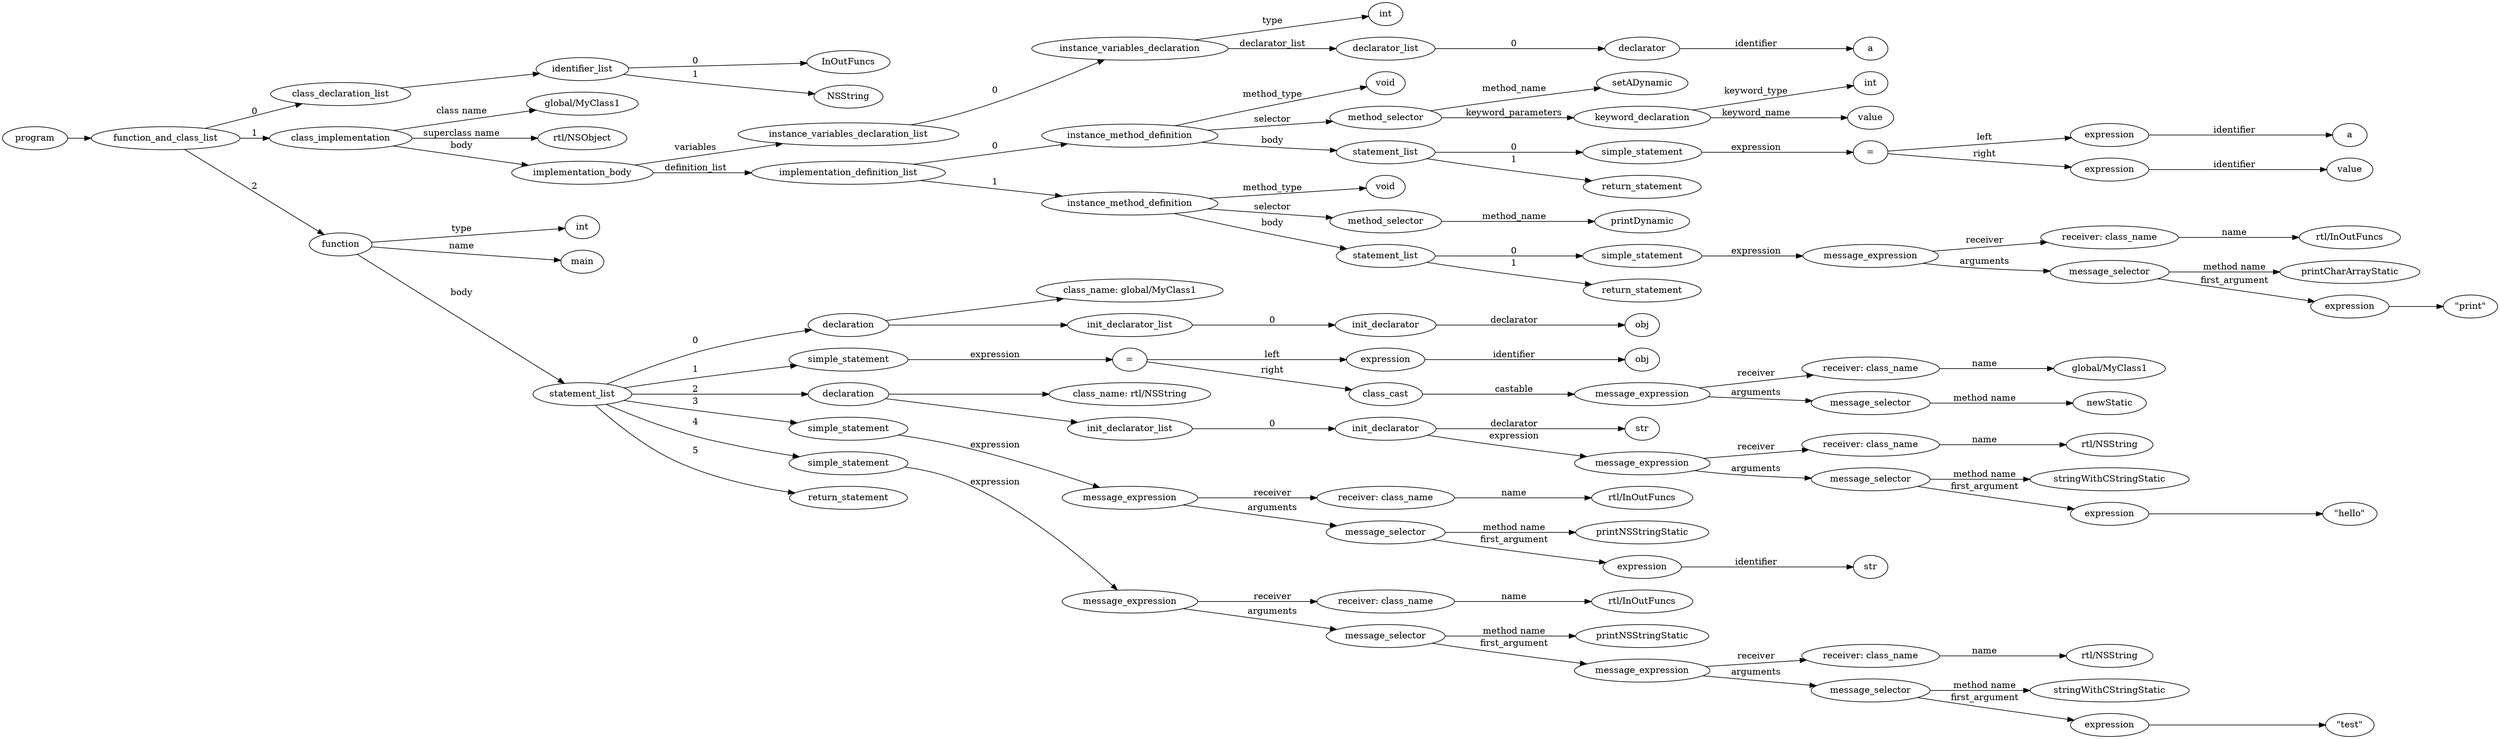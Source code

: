digraph ObjectiveC { rankdir="LR";
61[label="program"];
61->2;
2[label="function_and_class_list"];
2->1[label="0"];
1[label="class_declaration_list"];
1->0;
0[label="identifier_list"];
0.0 [label="InOutFuncs"];
0->0.0 [label="0"];
0.1 [label="NSString"];
0->0.1 [label="1"];
2->30[label="1"];
30[label="class_implementation"];
30.1 [label="global/MyClass1"];
30->30.1 [label="class name"];
30.2 [label="rtl/NSObject"];
30->30.2 [label="superclass name"];
30->29[label="body"];
29[label="implementation_body"];
29->7[label="variables"];
7[label="instance_variables_declaration_list"];
7->6[label="0"];
6[label="instance_variables_declaration"];
6->3[label="type"];
3[label="int"];
6->5[label="declarator_list"];
5[label="declarator_list"];
5->4[label="0"];
4[label="declarator"];
4.1 [label="a"];
4->4.1[label="identifier"];
29->18[label="definition_list"];
18[label="implementation_definition_list"];
18->17[label="0"];
17[label="instance_method_definition"];
17->16[label="method_type"];
16[label="void"];
17->10[label="selector"];
10[label="method_selector"];
10->10.1 [label="method_name"];
10.1 [label="setADynamic"];
10->9[label="keyword_parameters"];
9[label="keyword_declaration"];
9->8[label="keyword_type"];
8[label="int"];
9->9.2 [label="keyword_name"];
9.2 [label="value"];
17->15[label="body"];
15[label="statement_list"];
15->14[label="0"];
14[label="simple_statement"];
14->13[label="expression"];
13[label="expression"];
13[label="="];
13->11[label="left"];
11[label="expression"];
11->11.1 [label="identifier"];11.1[label="a"];
13->12[label="right"];
12[label="expression"];
12->12.1 [label="identifier"];12.1[label="value"];
15->79[label="1"];
79[label="return_statement"];
18->28[label="1"];
28[label="instance_method_definition"];
28->27[label="method_type"];
27[label="void"];
28->19[label="selector"];
19[label="method_selector"];
19->19.1 [label="method_name"];
19.1 [label="printDynamic"];
28->26[label="body"];
26[label="statement_list"];
26->25[label="0"];
25[label="simple_statement"];
25->24[label="expression"];
24[label="expression"];
24[label="message_expression"];
24->20[label="receiver"];
20[label="receiver: class_name"];
20.1 [label="rtl/InOutFuncs"];
20->20.1 [label="name"];
24->23[label="arguments"];
23[label="message_selector"];
23.1 [label="printCharArrayStatic"];
23->23.1 [label="method name"]; 
23->22[label="first_argument"];
22[label="expression"];
22->21;
21[label=<"print">];
26->78[label="1"];
78[label="return_statement"];
2->60[label="2"];
60[label="function"];
60->31[label="type"];
31[label="int"];
60->60.1 [label="name"];
60.1 [label="main"];
60->36[label="body"];
36[label="statement_list"];
36->35[label="0"];
35[label="declaration"];
35->34;
34[label="class_name: global/MyClass1"];
35->33;
33[label="init_declarator_list"];
33->32[label="0"];
32[label="init_declarator"];
32.1 [label="obj"];
32->32.1[label="declarator"];
36->42[label="1"];
42[label="simple_statement"];
42->41[label="expression"];
41[label="expression"];
41[label="="];
41->37[label="left"];
37[label="expression"];
37->37.1 [label="identifier"];37.1[label="obj"];
41->80[label="right"];
80[label="expression"];
80[label="class_cast"];
80->40[label="castable"];
40[label="expression"];
40[label="message_expression"];
40->38[label="receiver"];
38[label="receiver: class_name"];
38.1 [label="global/MyClass1"];
38->38.1 [label="name"];
40->39[label="arguments"];
39[label="message_selector"];
39.1 [label="newStatic"];
39->39.1 [label="method name"]; 
36->48[label="2"];
48[label="declaration"];
48->47;
47[label="class_name: rtl/NSString"];
48->46;
46[label="init_declarator_list"];
46->45[label="0"];
45[label="init_declarator"];
45.1 [label="str"];
45->45.1[label="declarator"];
45->44[label="expression"];
44[label="expression"];
44[label="message_expression"];
44->81[label="receiver"];
81[label="receiver: class_name"];
81.1 [label="rtl/NSString"];
81->81.1 [label="name"];
44->86[label="arguments"];
86[label="message_selector"];
86.1 [label="stringWithCStringStatic"];
86->86.1 [label="method name"]; 
86->83[label="first_argument"];
83[label="expression"];
83->82;
82[label=<"hello">];
36->53[label="3"];
53[label="simple_statement"];
53->52[label="expression"];
52[label="expression"];
52[label="message_expression"];
52->49[label="receiver"];
49[label="receiver: class_name"];
49.1 [label="rtl/InOutFuncs"];
49->49.1 [label="name"];
52->51[label="arguments"];
51[label="message_selector"];
51.1 [label="printNSStringStatic"];
51->51.1 [label="method name"]; 
51->50[label="first_argument"];
50[label="expression"];
50->50.1 [label="identifier"];50.1[label="str"];
36->59[label="4"];
59[label="simple_statement"];
59->58[label="expression"];
58[label="expression"];
58[label="message_expression"];
58->54[label="receiver"];
54[label="receiver: class_name"];
54.1 [label="rtl/InOutFuncs"];
54->54.1 [label="name"];
58->57[label="arguments"];
57[label="message_selector"];
57.1 [label="printNSStringStatic"];
57->57.1 [label="method name"]; 
57->56[label="first_argument"];
56[label="expression"];
56[label="message_expression"];
56->87[label="receiver"];
87[label="receiver: class_name"];
87.1 [label="rtl/NSString"];
87->87.1 [label="name"];
56->92[label="arguments"];
92[label="message_selector"];
92.1 [label="stringWithCStringStatic"];
92->92.1 [label="method name"]; 
92->89[label="first_argument"];
89[label="expression"];
89->88;
88[label=<"test">];
36->93[label="5"];
93[label="return_statement"];
}
